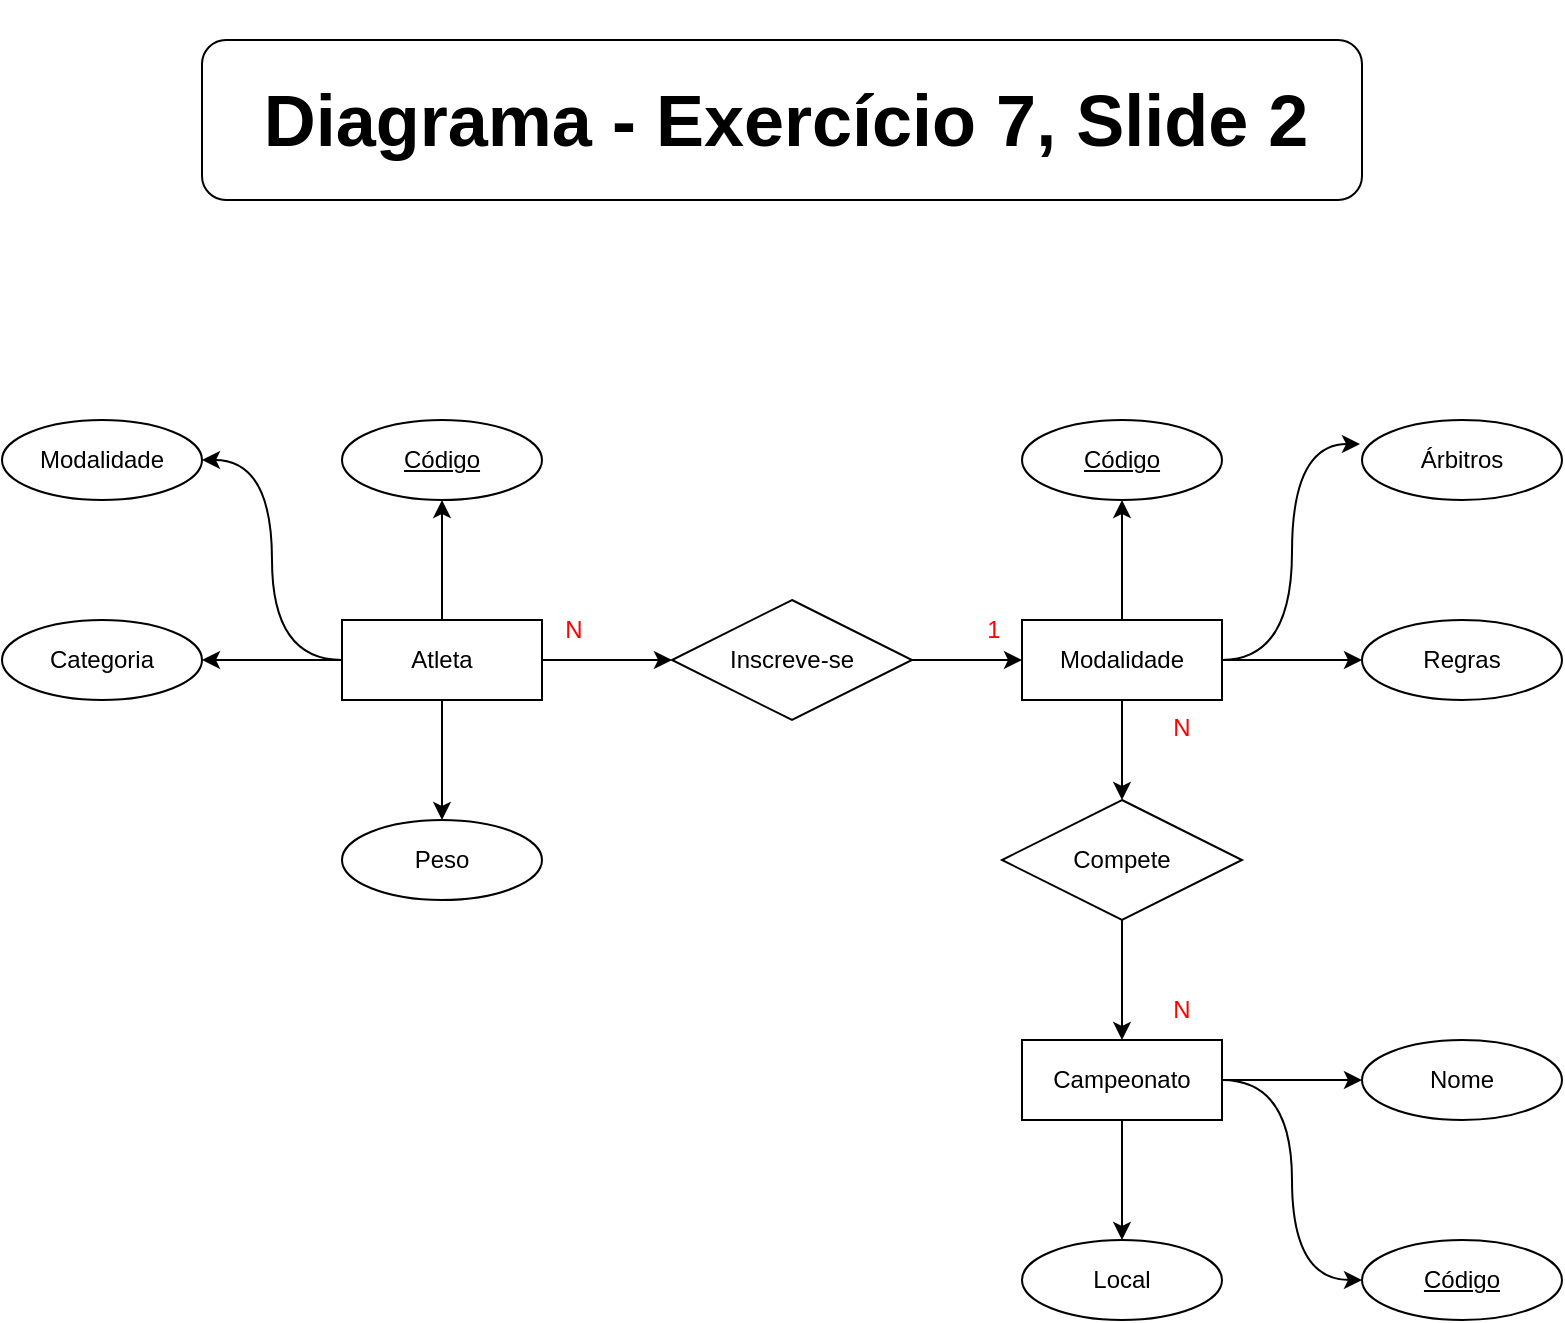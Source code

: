 <mxfile version="21.1.2" type="device">
  <diagram name="Página-1" id="eIdwWtjUX8oj1GI4yDeE">
    <mxGraphModel dx="880" dy="484" grid="1" gridSize="10" guides="1" tooltips="1" connect="1" arrows="1" fold="1" page="1" pageScale="1" pageWidth="1169" pageHeight="827" math="0" shadow="0">
      <root>
        <mxCell id="0" />
        <mxCell id="1" parent="0" />
        <mxCell id="FRVImm3FfZDsZ1R5vmgV-6" value="Categoria" style="ellipse;whiteSpace=wrap;html=1;align=center;" parent="1" vertex="1">
          <mxGeometry x="194" y="360" width="100" height="40" as="geometry" />
        </mxCell>
        <mxCell id="FRVImm3FfZDsZ1R5vmgV-7" value="Modalidade" style="ellipse;whiteSpace=wrap;html=1;align=center;" parent="1" vertex="1">
          <mxGeometry x="194" y="260" width="100" height="40" as="geometry" />
        </mxCell>
        <mxCell id="FRVImm3FfZDsZ1R5vmgV-8" value="Código" style="ellipse;whiteSpace=wrap;html=1;align=center;fontStyle=4;" parent="1" vertex="1">
          <mxGeometry x="364" y="260" width="100" height="40" as="geometry" />
        </mxCell>
        <mxCell id="FRVImm3FfZDsZ1R5vmgV-21" style="edgeStyle=orthogonalEdgeStyle;rounded=0;orthogonalLoop=1;jettySize=auto;html=1;entryX=0.5;entryY=0;entryDx=0;entryDy=0;curved=1;" parent="1" source="FRVImm3FfZDsZ1R5vmgV-9" target="FRVImm3FfZDsZ1R5vmgV-19" edge="1">
          <mxGeometry relative="1" as="geometry" />
        </mxCell>
        <mxCell id="FRVImm3FfZDsZ1R5vmgV-22" style="edgeStyle=orthogonalEdgeStyle;rounded=0;orthogonalLoop=1;jettySize=auto;html=1;entryX=1;entryY=0.5;entryDx=0;entryDy=0;curved=1;" parent="1" source="FRVImm3FfZDsZ1R5vmgV-9" target="FRVImm3FfZDsZ1R5vmgV-6" edge="1">
          <mxGeometry relative="1" as="geometry" />
        </mxCell>
        <mxCell id="FRVImm3FfZDsZ1R5vmgV-23" style="edgeStyle=orthogonalEdgeStyle;rounded=0;orthogonalLoop=1;jettySize=auto;html=1;entryX=0.5;entryY=1;entryDx=0;entryDy=0;curved=1;" parent="1" source="FRVImm3FfZDsZ1R5vmgV-9" target="FRVImm3FfZDsZ1R5vmgV-8" edge="1">
          <mxGeometry relative="1" as="geometry" />
        </mxCell>
        <mxCell id="FRVImm3FfZDsZ1R5vmgV-25" style="edgeStyle=orthogonalEdgeStyle;rounded=0;orthogonalLoop=1;jettySize=auto;html=1;entryX=1;entryY=0.5;entryDx=0;entryDy=0;curved=1;" parent="1" source="FRVImm3FfZDsZ1R5vmgV-9" target="FRVImm3FfZDsZ1R5vmgV-7" edge="1">
          <mxGeometry relative="1" as="geometry" />
        </mxCell>
        <mxCell id="FRVImm3FfZDsZ1R5vmgV-34" style="edgeStyle=orthogonalEdgeStyle;rounded=0;orthogonalLoop=1;jettySize=auto;html=1;entryX=0;entryY=0.5;entryDx=0;entryDy=0;" parent="1" source="FRVImm3FfZDsZ1R5vmgV-9" target="FRVImm3FfZDsZ1R5vmgV-32" edge="1">
          <mxGeometry relative="1" as="geometry" />
        </mxCell>
        <mxCell id="FRVImm3FfZDsZ1R5vmgV-9" value="Atleta" style="whiteSpace=wrap;html=1;align=center;" parent="1" vertex="1">
          <mxGeometry x="364" y="360" width="100" height="40" as="geometry" />
        </mxCell>
        <mxCell id="FRVImm3FfZDsZ1R5vmgV-26" style="edgeStyle=orthogonalEdgeStyle;rounded=0;orthogonalLoop=1;jettySize=auto;html=1;entryX=0;entryY=0.5;entryDx=0;entryDy=0;curved=1;" parent="1" source="FRVImm3FfZDsZ1R5vmgV-11" target="FRVImm3FfZDsZ1R5vmgV-14" edge="1">
          <mxGeometry relative="1" as="geometry" />
        </mxCell>
        <mxCell id="FRVImm3FfZDsZ1R5vmgV-27" style="edgeStyle=orthogonalEdgeStyle;rounded=0;orthogonalLoop=1;jettySize=auto;html=1;entryX=-0.01;entryY=0.3;entryDx=0;entryDy=0;entryPerimeter=0;curved=1;" parent="1" source="FRVImm3FfZDsZ1R5vmgV-11" target="FRVImm3FfZDsZ1R5vmgV-13" edge="1">
          <mxGeometry relative="1" as="geometry" />
        </mxCell>
        <mxCell id="FRVImm3FfZDsZ1R5vmgV-28" style="edgeStyle=orthogonalEdgeStyle;rounded=0;orthogonalLoop=1;jettySize=auto;html=1;entryX=0.5;entryY=1;entryDx=0;entryDy=0;curved=1;" parent="1" source="FRVImm3FfZDsZ1R5vmgV-11" target="FRVImm3FfZDsZ1R5vmgV-12" edge="1">
          <mxGeometry relative="1" as="geometry" />
        </mxCell>
        <mxCell id="FRVImm3FfZDsZ1R5vmgV-36" style="edgeStyle=orthogonalEdgeStyle;rounded=0;orthogonalLoop=1;jettySize=auto;html=1;" parent="1" source="FRVImm3FfZDsZ1R5vmgV-11" target="FRVImm3FfZDsZ1R5vmgV-33" edge="1">
          <mxGeometry relative="1" as="geometry" />
        </mxCell>
        <mxCell id="FRVImm3FfZDsZ1R5vmgV-11" value="Modalidade" style="whiteSpace=wrap;html=1;align=center;" parent="1" vertex="1">
          <mxGeometry x="704" y="360" width="100" height="40" as="geometry" />
        </mxCell>
        <mxCell id="FRVImm3FfZDsZ1R5vmgV-12" value="Código" style="ellipse;whiteSpace=wrap;html=1;align=center;fontStyle=4;" parent="1" vertex="1">
          <mxGeometry x="704" y="260" width="100" height="40" as="geometry" />
        </mxCell>
        <mxCell id="FRVImm3FfZDsZ1R5vmgV-13" value="Árbitros" style="ellipse;whiteSpace=wrap;html=1;align=center;" parent="1" vertex="1">
          <mxGeometry x="874" y="260" width="100" height="40" as="geometry" />
        </mxCell>
        <mxCell id="FRVImm3FfZDsZ1R5vmgV-14" value="Regras" style="ellipse;whiteSpace=wrap;html=1;align=center;" parent="1" vertex="1">
          <mxGeometry x="874" y="360" width="100" height="40" as="geometry" />
        </mxCell>
        <mxCell id="FRVImm3FfZDsZ1R5vmgV-29" style="edgeStyle=orthogonalEdgeStyle;rounded=0;orthogonalLoop=1;jettySize=auto;html=1;entryX=0;entryY=0.5;entryDx=0;entryDy=0;curved=1;" parent="1" source="FRVImm3FfZDsZ1R5vmgV-16" target="FRVImm3FfZDsZ1R5vmgV-17" edge="1">
          <mxGeometry relative="1" as="geometry" />
        </mxCell>
        <mxCell id="FRVImm3FfZDsZ1R5vmgV-30" style="edgeStyle=orthogonalEdgeStyle;rounded=0;orthogonalLoop=1;jettySize=auto;html=1;curved=1;" parent="1" source="FRVImm3FfZDsZ1R5vmgV-16" target="FRVImm3FfZDsZ1R5vmgV-18" edge="1">
          <mxGeometry relative="1" as="geometry" />
        </mxCell>
        <mxCell id="FRVImm3FfZDsZ1R5vmgV-31" style="edgeStyle=orthogonalEdgeStyle;rounded=0;orthogonalLoop=1;jettySize=auto;html=1;entryX=0;entryY=0.5;entryDx=0;entryDy=0;curved=1;" parent="1" source="FRVImm3FfZDsZ1R5vmgV-16" target="FRVImm3FfZDsZ1R5vmgV-20" edge="1">
          <mxGeometry relative="1" as="geometry" />
        </mxCell>
        <mxCell id="FRVImm3FfZDsZ1R5vmgV-16" value="Campeonato" style="whiteSpace=wrap;html=1;align=center;" parent="1" vertex="1">
          <mxGeometry x="704" y="570" width="100" height="40" as="geometry" />
        </mxCell>
        <mxCell id="FRVImm3FfZDsZ1R5vmgV-17" value="Nome" style="ellipse;whiteSpace=wrap;html=1;align=center;" parent="1" vertex="1">
          <mxGeometry x="874" y="570" width="100" height="40" as="geometry" />
        </mxCell>
        <mxCell id="FRVImm3FfZDsZ1R5vmgV-18" value="Local" style="ellipse;whiteSpace=wrap;html=1;align=center;" parent="1" vertex="1">
          <mxGeometry x="704" y="670" width="100" height="40" as="geometry" />
        </mxCell>
        <mxCell id="FRVImm3FfZDsZ1R5vmgV-19" value="Peso" style="ellipse;whiteSpace=wrap;html=1;align=center;" parent="1" vertex="1">
          <mxGeometry x="364" y="460" width="100" height="40" as="geometry" />
        </mxCell>
        <mxCell id="FRVImm3FfZDsZ1R5vmgV-20" value="Código" style="ellipse;whiteSpace=wrap;html=1;align=center;fontStyle=4;" parent="1" vertex="1">
          <mxGeometry x="874" y="670" width="100" height="40" as="geometry" />
        </mxCell>
        <mxCell id="FRVImm3FfZDsZ1R5vmgV-35" style="edgeStyle=orthogonalEdgeStyle;rounded=0;orthogonalLoop=1;jettySize=auto;html=1;entryX=0;entryY=0.5;entryDx=0;entryDy=0;" parent="1" source="FRVImm3FfZDsZ1R5vmgV-32" target="FRVImm3FfZDsZ1R5vmgV-11" edge="1">
          <mxGeometry relative="1" as="geometry">
            <mxPoint x="699" y="380" as="targetPoint" />
          </mxGeometry>
        </mxCell>
        <mxCell id="FRVImm3FfZDsZ1R5vmgV-32" value="Inscreve-se" style="shape=rhombus;perimeter=rhombusPerimeter;whiteSpace=wrap;html=1;align=center;" parent="1" vertex="1">
          <mxGeometry x="529" y="350" width="120" height="60" as="geometry" />
        </mxCell>
        <mxCell id="FRVImm3FfZDsZ1R5vmgV-37" style="edgeStyle=orthogonalEdgeStyle;rounded=0;orthogonalLoop=1;jettySize=auto;html=1;entryX=0.5;entryY=0;entryDx=0;entryDy=0;" parent="1" source="FRVImm3FfZDsZ1R5vmgV-33" target="FRVImm3FfZDsZ1R5vmgV-16" edge="1">
          <mxGeometry relative="1" as="geometry" />
        </mxCell>
        <mxCell id="FRVImm3FfZDsZ1R5vmgV-33" value="Compete" style="shape=rhombus;perimeter=rhombusPerimeter;whiteSpace=wrap;html=1;align=center;" parent="1" vertex="1">
          <mxGeometry x="694" y="450" width="120" height="60" as="geometry" />
        </mxCell>
        <mxCell id="u0i-eJMSA5GQ0v6-2i2y-1" value="&lt;font color=&quot;#ff0000&quot;&gt;N&lt;/font&gt;" style="text;html=1;strokeColor=none;fillColor=none;align=center;verticalAlign=middle;whiteSpace=wrap;rounded=0;" parent="1" vertex="1">
          <mxGeometry x="450" y="350" width="60" height="30" as="geometry" />
        </mxCell>
        <mxCell id="u0i-eJMSA5GQ0v6-2i2y-2" value="&lt;font color=&quot;#ff0000&quot;&gt;1&lt;/font&gt;" style="text;html=1;strokeColor=none;fillColor=none;align=center;verticalAlign=middle;whiteSpace=wrap;rounded=0;" parent="1" vertex="1">
          <mxGeometry x="660" y="350" width="60" height="30" as="geometry" />
        </mxCell>
        <mxCell id="u0i-eJMSA5GQ0v6-2i2y-4" value="&lt;font color=&quot;#ff0000&quot;&gt;N&lt;/font&gt;" style="text;html=1;strokeColor=none;fillColor=none;align=center;verticalAlign=middle;whiteSpace=wrap;rounded=0;" parent="1" vertex="1">
          <mxGeometry x="754" y="399" width="60" height="30" as="geometry" />
        </mxCell>
        <mxCell id="u0i-eJMSA5GQ0v6-2i2y-5" value="&lt;font color=&quot;#ff0000&quot;&gt;N&lt;/font&gt;" style="text;html=1;strokeColor=none;fillColor=none;align=center;verticalAlign=middle;whiteSpace=wrap;rounded=0;" parent="1" vertex="1">
          <mxGeometry x="754" y="540" width="60" height="30" as="geometry" />
        </mxCell>
        <mxCell id="u0i-eJMSA5GQ0v6-2i2y-8" value="" style="rounded=1;whiteSpace=wrap;html=1;fontSize=36;" parent="1" vertex="1">
          <mxGeometry x="294" y="70" width="580" height="80" as="geometry" />
        </mxCell>
        <mxCell id="u0i-eJMSA5GQ0v6-2i2y-9" value="&lt;span style=&quot;font-size: 36px;&quot;&gt;&lt;b&gt;Diagrama - Exercício 7, Slide 2&lt;/b&gt;&lt;/span&gt;" style="text;html=1;strokeColor=none;fillColor=none;align=center;verticalAlign=middle;whiteSpace=wrap;rounded=0;" parent="1" vertex="1">
          <mxGeometry x="298" y="50" width="576" height="120" as="geometry" />
        </mxCell>
      </root>
    </mxGraphModel>
  </diagram>
</mxfile>
